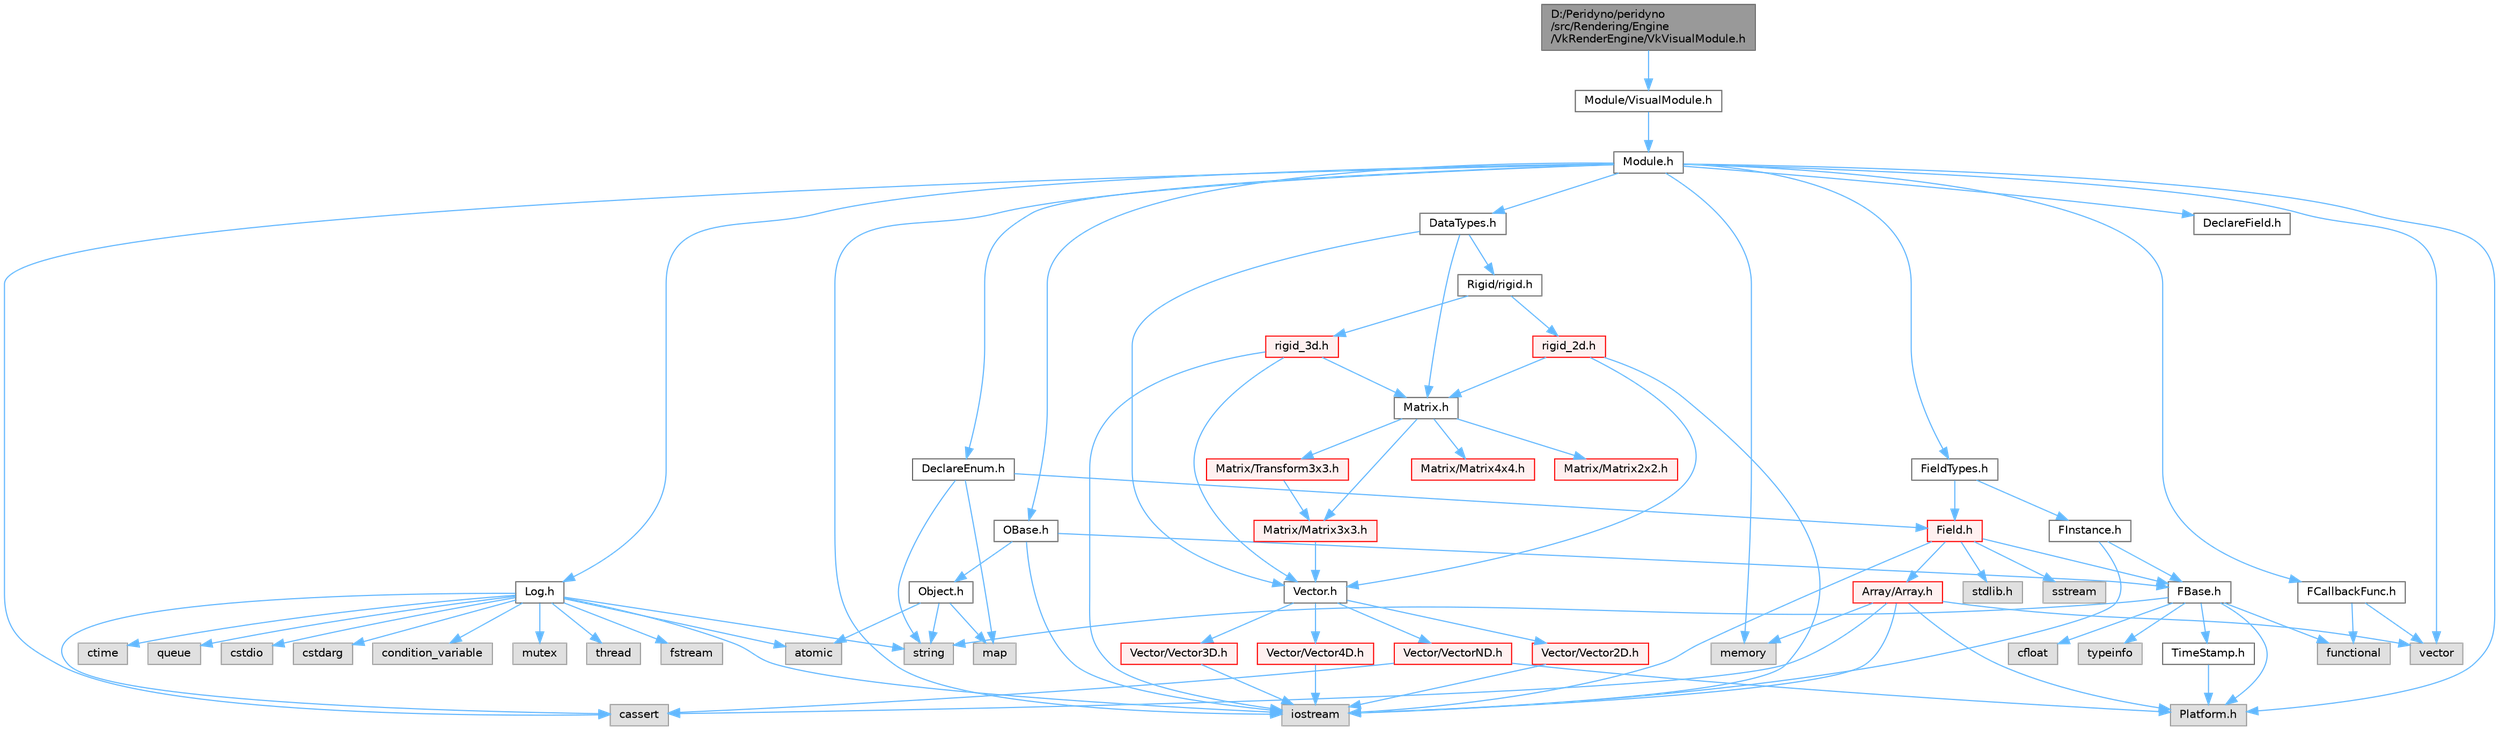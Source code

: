 digraph "D:/Peridyno/peridyno/src/Rendering/Engine/VkRenderEngine/VkVisualModule.h"
{
 // LATEX_PDF_SIZE
  bgcolor="transparent";
  edge [fontname=Helvetica,fontsize=10,labelfontname=Helvetica,labelfontsize=10];
  node [fontname=Helvetica,fontsize=10,shape=box,height=0.2,width=0.4];
  Node1 [id="Node000001",label="D:/Peridyno/peridyno\l/src/Rendering/Engine\l/VkRenderEngine/VkVisualModule.h",height=0.2,width=0.4,color="gray40", fillcolor="grey60", style="filled", fontcolor="black",tooltip=" "];
  Node1 -> Node2 [id="edge1_Node000001_Node000002",color="steelblue1",style="solid",tooltip=" "];
  Node2 [id="Node000002",label="Module/VisualModule.h",height=0.2,width=0.4,color="grey40", fillcolor="white", style="filled",URL="$_visual_module_8h.html",tooltip=" "];
  Node2 -> Node3 [id="edge2_Node000002_Node000003",color="steelblue1",style="solid",tooltip=" "];
  Node3 [id="Node000003",label="Module.h",height=0.2,width=0.4,color="grey40", fillcolor="white", style="filled",URL="$_module_8h.html",tooltip=" "];
  Node3 -> Node4 [id="edge3_Node000003_Node000004",color="steelblue1",style="solid",tooltip=" "];
  Node4 [id="Node000004",label="Platform.h",height=0.2,width=0.4,color="grey60", fillcolor="#E0E0E0", style="filled",tooltip=" "];
  Node3 -> Node5 [id="edge4_Node000003_Node000005",color="steelblue1",style="solid",tooltip=" "];
  Node5 [id="Node000005",label="memory",height=0.2,width=0.4,color="grey60", fillcolor="#E0E0E0", style="filled",tooltip=" "];
  Node3 -> Node6 [id="edge5_Node000003_Node000006",color="steelblue1",style="solid",tooltip=" "];
  Node6 [id="Node000006",label="vector",height=0.2,width=0.4,color="grey60", fillcolor="#E0E0E0", style="filled",tooltip=" "];
  Node3 -> Node7 [id="edge6_Node000003_Node000007",color="steelblue1",style="solid",tooltip=" "];
  Node7 [id="Node000007",label="cassert",height=0.2,width=0.4,color="grey60", fillcolor="#E0E0E0", style="filled",tooltip=" "];
  Node3 -> Node8 [id="edge7_Node000003_Node000008",color="steelblue1",style="solid",tooltip=" "];
  Node8 [id="Node000008",label="iostream",height=0.2,width=0.4,color="grey60", fillcolor="#E0E0E0", style="filled",tooltip=" "];
  Node3 -> Node9 [id="edge8_Node000003_Node000009",color="steelblue1",style="solid",tooltip=" "];
  Node9 [id="Node000009",label="OBase.h",height=0.2,width=0.4,color="grey40", fillcolor="white", style="filled",URL="$_o_base_8h.html",tooltip=" "];
  Node9 -> Node8 [id="edge9_Node000009_Node000008",color="steelblue1",style="solid",tooltip=" "];
  Node9 -> Node10 [id="edge10_Node000009_Node000010",color="steelblue1",style="solid",tooltip=" "];
  Node10 [id="Node000010",label="FBase.h",height=0.2,width=0.4,color="grey40", fillcolor="white", style="filled",URL="$_f_base_8h.html",tooltip=" "];
  Node10 -> Node4 [id="edge11_Node000010_Node000004",color="steelblue1",style="solid",tooltip=" "];
  Node10 -> Node11 [id="edge12_Node000010_Node000011",color="steelblue1",style="solid",tooltip=" "];
  Node11 [id="Node000011",label="TimeStamp.h",height=0.2,width=0.4,color="grey40", fillcolor="white", style="filled",URL="$_time_stamp_8h.html",tooltip=" "];
  Node11 -> Node4 [id="edge13_Node000011_Node000004",color="steelblue1",style="solid",tooltip=" "];
  Node10 -> Node12 [id="edge14_Node000010_Node000012",color="steelblue1",style="solid",tooltip=" "];
  Node12 [id="Node000012",label="typeinfo",height=0.2,width=0.4,color="grey60", fillcolor="#E0E0E0", style="filled",tooltip=" "];
  Node10 -> Node13 [id="edge15_Node000010_Node000013",color="steelblue1",style="solid",tooltip=" "];
  Node13 [id="Node000013",label="string",height=0.2,width=0.4,color="grey60", fillcolor="#E0E0E0", style="filled",tooltip=" "];
  Node10 -> Node14 [id="edge16_Node000010_Node000014",color="steelblue1",style="solid",tooltip=" "];
  Node14 [id="Node000014",label="functional",height=0.2,width=0.4,color="grey60", fillcolor="#E0E0E0", style="filled",tooltip=" "];
  Node10 -> Node15 [id="edge17_Node000010_Node000015",color="steelblue1",style="solid",tooltip=" "];
  Node15 [id="Node000015",label="cfloat",height=0.2,width=0.4,color="grey60", fillcolor="#E0E0E0", style="filled",tooltip=" "];
  Node9 -> Node16 [id="edge18_Node000009_Node000016",color="steelblue1",style="solid",tooltip=" "];
  Node16 [id="Node000016",label="Object.h",height=0.2,width=0.4,color="grey40", fillcolor="white", style="filled",URL="$_object_8h.html",tooltip=" "];
  Node16 -> Node13 [id="edge19_Node000016_Node000013",color="steelblue1",style="solid",tooltip=" "];
  Node16 -> Node17 [id="edge20_Node000016_Node000017",color="steelblue1",style="solid",tooltip=" "];
  Node17 [id="Node000017",label="atomic",height=0.2,width=0.4,color="grey60", fillcolor="#E0E0E0", style="filled",tooltip=" "];
  Node16 -> Node18 [id="edge21_Node000016_Node000018",color="steelblue1",style="solid",tooltip=" "];
  Node18 [id="Node000018",label="map",height=0.2,width=0.4,color="grey60", fillcolor="#E0E0E0", style="filled",tooltip=" "];
  Node3 -> Node19 [id="edge22_Node000003_Node000019",color="steelblue1",style="solid",tooltip=" "];
  Node19 [id="Node000019",label="Log.h",height=0.2,width=0.4,color="grey40", fillcolor="white", style="filled",URL="$_log_8h.html",tooltip=" "];
  Node19 -> Node20 [id="edge23_Node000019_Node000020",color="steelblue1",style="solid",tooltip=" "];
  Node20 [id="Node000020",label="mutex",height=0.2,width=0.4,color="grey60", fillcolor="#E0E0E0", style="filled",tooltip=" "];
  Node19 -> Node21 [id="edge24_Node000019_Node000021",color="steelblue1",style="solid",tooltip=" "];
  Node21 [id="Node000021",label="thread",height=0.2,width=0.4,color="grey60", fillcolor="#E0E0E0", style="filled",tooltip=" "];
  Node19 -> Node13 [id="edge25_Node000019_Node000013",color="steelblue1",style="solid",tooltip=" "];
  Node19 -> Node22 [id="edge26_Node000019_Node000022",color="steelblue1",style="solid",tooltip=" "];
  Node22 [id="Node000022",label="fstream",height=0.2,width=0.4,color="grey60", fillcolor="#E0E0E0", style="filled",tooltip=" "];
  Node19 -> Node8 [id="edge27_Node000019_Node000008",color="steelblue1",style="solid",tooltip=" "];
  Node19 -> Node23 [id="edge28_Node000019_Node000023",color="steelblue1",style="solid",tooltip=" "];
  Node23 [id="Node000023",label="ctime",height=0.2,width=0.4,color="grey60", fillcolor="#E0E0E0", style="filled",tooltip=" "];
  Node19 -> Node24 [id="edge29_Node000019_Node000024",color="steelblue1",style="solid",tooltip=" "];
  Node24 [id="Node000024",label="queue",height=0.2,width=0.4,color="grey60", fillcolor="#E0E0E0", style="filled",tooltip=" "];
  Node19 -> Node25 [id="edge30_Node000019_Node000025",color="steelblue1",style="solid",tooltip=" "];
  Node25 [id="Node000025",label="cstdio",height=0.2,width=0.4,color="grey60", fillcolor="#E0E0E0", style="filled",tooltip=" "];
  Node19 -> Node7 [id="edge31_Node000019_Node000007",color="steelblue1",style="solid",tooltip=" "];
  Node19 -> Node26 [id="edge32_Node000019_Node000026",color="steelblue1",style="solid",tooltip=" "];
  Node26 [id="Node000026",label="cstdarg",height=0.2,width=0.4,color="grey60", fillcolor="#E0E0E0", style="filled",tooltip=" "];
  Node19 -> Node17 [id="edge33_Node000019_Node000017",color="steelblue1",style="solid",tooltip=" "];
  Node19 -> Node27 [id="edge34_Node000019_Node000027",color="steelblue1",style="solid",tooltip=" "];
  Node27 [id="Node000027",label="condition_variable",height=0.2,width=0.4,color="grey60", fillcolor="#E0E0E0", style="filled",tooltip=" "];
  Node3 -> Node28 [id="edge35_Node000003_Node000028",color="steelblue1",style="solid",tooltip=" "];
  Node28 [id="Node000028",label="DataTypes.h",height=0.2,width=0.4,color="grey40", fillcolor="white", style="filled",URL="$_data_types_8h.html",tooltip=" "];
  Node28 -> Node29 [id="edge36_Node000028_Node000029",color="steelblue1",style="solid",tooltip=" "];
  Node29 [id="Node000029",label="Vector.h",height=0.2,width=0.4,color="grey40", fillcolor="white", style="filled",URL="$_vector_8h.html",tooltip=" "];
  Node29 -> Node30 [id="edge37_Node000029_Node000030",color="steelblue1",style="solid",tooltip=" "];
  Node30 [id="Node000030",label="Vector/Vector2D.h",height=0.2,width=0.4,color="red", fillcolor="#FFF0F0", style="filled",URL="$_vector2_d_8h.html",tooltip=" "];
  Node30 -> Node8 [id="edge38_Node000030_Node000008",color="steelblue1",style="solid",tooltip=" "];
  Node29 -> Node36 [id="edge39_Node000029_Node000036",color="steelblue1",style="solid",tooltip=" "];
  Node36 [id="Node000036",label="Vector/Vector3D.h",height=0.2,width=0.4,color="red", fillcolor="#FFF0F0", style="filled",URL="$_vector3_d_8h.html",tooltip=" "];
  Node36 -> Node8 [id="edge40_Node000036_Node000008",color="steelblue1",style="solid",tooltip=" "];
  Node29 -> Node39 [id="edge41_Node000029_Node000039",color="steelblue1",style="solid",tooltip=" "];
  Node39 [id="Node000039",label="Vector/Vector4D.h",height=0.2,width=0.4,color="red", fillcolor="#FFF0F0", style="filled",URL="$_vector4_d_8h.html",tooltip=" "];
  Node39 -> Node8 [id="edge42_Node000039_Node000008",color="steelblue1",style="solid",tooltip=" "];
  Node29 -> Node42 [id="edge43_Node000029_Node000042",color="steelblue1",style="solid",tooltip=" "];
  Node42 [id="Node000042",label="Vector/VectorND.h",height=0.2,width=0.4,color="red", fillcolor="#FFF0F0", style="filled",URL="$_vector_n_d_8h.html",tooltip=" "];
  Node42 -> Node7 [id="edge44_Node000042_Node000007",color="steelblue1",style="solid",tooltip=" "];
  Node42 -> Node4 [id="edge45_Node000042_Node000004",color="steelblue1",style="solid",tooltip=" "];
  Node28 -> Node48 [id="edge46_Node000028_Node000048",color="steelblue1",style="solid",tooltip=" "];
  Node48 [id="Node000048",label="Matrix.h",height=0.2,width=0.4,color="grey40", fillcolor="white", style="filled",URL="$_matrix_8h.html",tooltip=" "];
  Node48 -> Node49 [id="edge47_Node000048_Node000049",color="steelblue1",style="solid",tooltip=" "];
  Node49 [id="Node000049",label="Matrix/Matrix2x2.h",height=0.2,width=0.4,color="red", fillcolor="#FFF0F0", style="filled",URL="$_matrix2x2_8h.html",tooltip=" "];
  Node48 -> Node54 [id="edge48_Node000048_Node000054",color="steelblue1",style="solid",tooltip=" "];
  Node54 [id="Node000054",label="Matrix/Matrix3x3.h",height=0.2,width=0.4,color="red", fillcolor="#FFF0F0", style="filled",URL="$_matrix3x3_8h.html",tooltip=" "];
  Node54 -> Node29 [id="edge49_Node000054_Node000029",color="steelblue1",style="solid",tooltip=" "];
  Node48 -> Node57 [id="edge50_Node000048_Node000057",color="steelblue1",style="solid",tooltip=" "];
  Node57 [id="Node000057",label="Matrix/Matrix4x4.h",height=0.2,width=0.4,color="red", fillcolor="#FFF0F0", style="filled",URL="$_matrix4x4_8h.html",tooltip=" "];
  Node48 -> Node60 [id="edge51_Node000048_Node000060",color="steelblue1",style="solid",tooltip=" "];
  Node60 [id="Node000060",label="Matrix/Transform3x3.h",height=0.2,width=0.4,color="red", fillcolor="#FFF0F0", style="filled",URL="$_transform3x3_8h.html",tooltip=" "];
  Node60 -> Node54 [id="edge52_Node000060_Node000054",color="steelblue1",style="solid",tooltip=" "];
  Node28 -> Node65 [id="edge53_Node000028_Node000065",color="steelblue1",style="solid",tooltip=" "];
  Node65 [id="Node000065",label="Rigid/rigid.h",height=0.2,width=0.4,color="grey40", fillcolor="white", style="filled",URL="$rigid_8h.html",tooltip=" "];
  Node65 -> Node66 [id="edge54_Node000065_Node000066",color="steelblue1",style="solid",tooltip=" "];
  Node66 [id="Node000066",label="rigid_2d.h",height=0.2,width=0.4,color="red", fillcolor="#FFF0F0", style="filled",URL="$rigid__2d_8h.html",tooltip=" "];
  Node66 -> Node8 [id="edge55_Node000066_Node000008",color="steelblue1",style="solid",tooltip=" "];
  Node66 -> Node29 [id="edge56_Node000066_Node000029",color="steelblue1",style="solid",tooltip=" "];
  Node66 -> Node48 [id="edge57_Node000066_Node000048",color="steelblue1",style="solid",tooltip=" "];
  Node65 -> Node68 [id="edge58_Node000065_Node000068",color="steelblue1",style="solid",tooltip=" "];
  Node68 [id="Node000068",label="rigid_3d.h",height=0.2,width=0.4,color="red", fillcolor="#FFF0F0", style="filled",URL="$rigid__3d_8h.html",tooltip=" "];
  Node68 -> Node8 [id="edge59_Node000068_Node000008",color="steelblue1",style="solid",tooltip=" "];
  Node68 -> Node29 [id="edge60_Node000068_Node000029",color="steelblue1",style="solid",tooltip=" "];
  Node68 -> Node48 [id="edge61_Node000068_Node000048",color="steelblue1",style="solid",tooltip=" "];
  Node3 -> Node69 [id="edge62_Node000003_Node000069",color="steelblue1",style="solid",tooltip=" "];
  Node69 [id="Node000069",label="DeclareEnum.h",height=0.2,width=0.4,color="grey40", fillcolor="white", style="filled",URL="$_declare_enum_8h.html",tooltip=" "];
  Node69 -> Node18 [id="edge63_Node000069_Node000018",color="steelblue1",style="solid",tooltip=" "];
  Node69 -> Node13 [id="edge64_Node000069_Node000013",color="steelblue1",style="solid",tooltip=" "];
  Node69 -> Node70 [id="edge65_Node000069_Node000070",color="steelblue1",style="solid",tooltip=" "];
  Node70 [id="Node000070",label="Field.h",height=0.2,width=0.4,color="red", fillcolor="#FFF0F0", style="filled",URL="$_field_8h.html",tooltip=" "];
  Node70 -> Node8 [id="edge66_Node000070_Node000008",color="steelblue1",style="solid",tooltip=" "];
  Node70 -> Node71 [id="edge67_Node000070_Node000071",color="steelblue1",style="solid",tooltip=" "];
  Node71 [id="Node000071",label="stdlib.h",height=0.2,width=0.4,color="grey60", fillcolor="#E0E0E0", style="filled",tooltip=" "];
  Node70 -> Node72 [id="edge68_Node000070_Node000072",color="steelblue1",style="solid",tooltip=" "];
  Node72 [id="Node000072",label="sstream",height=0.2,width=0.4,color="grey60", fillcolor="#E0E0E0", style="filled",tooltip=" "];
  Node70 -> Node10 [id="edge69_Node000070_Node000010",color="steelblue1",style="solid",tooltip=" "];
  Node70 -> Node73 [id="edge70_Node000070_Node000073",color="steelblue1",style="solid",tooltip=" "];
  Node73 [id="Node000073",label="Array/Array.h",height=0.2,width=0.4,color="red", fillcolor="#FFF0F0", style="filled",URL="$_array_8h.html",tooltip=" "];
  Node73 -> Node4 [id="edge71_Node000073_Node000004",color="steelblue1",style="solid",tooltip=" "];
  Node73 -> Node7 [id="edge72_Node000073_Node000007",color="steelblue1",style="solid",tooltip=" "];
  Node73 -> Node6 [id="edge73_Node000073_Node000006",color="steelblue1",style="solid",tooltip=" "];
  Node73 -> Node8 [id="edge74_Node000073_Node000008",color="steelblue1",style="solid",tooltip=" "];
  Node73 -> Node5 [id="edge75_Node000073_Node000005",color="steelblue1",style="solid",tooltip=" "];
  Node3 -> Node84 [id="edge76_Node000003_Node000084",color="steelblue1",style="solid",tooltip=" "];
  Node84 [id="Node000084",label="DeclareField.h",height=0.2,width=0.4,color="grey40", fillcolor="white", style="filled",URL="$_declare_field_8h.html",tooltip=" "];
  Node3 -> Node85 [id="edge77_Node000003_Node000085",color="steelblue1",style="solid",tooltip=" "];
  Node85 [id="Node000085",label="FCallbackFunc.h",height=0.2,width=0.4,color="grey40", fillcolor="white", style="filled",URL="$_f_callback_func_8h.html",tooltip=" "];
  Node85 -> Node6 [id="edge78_Node000085_Node000006",color="steelblue1",style="solid",tooltip=" "];
  Node85 -> Node14 [id="edge79_Node000085_Node000014",color="steelblue1",style="solid",tooltip=" "];
  Node3 -> Node86 [id="edge80_Node000003_Node000086",color="steelblue1",style="solid",tooltip=" "];
  Node86 [id="Node000086",label="FieldTypes.h",height=0.2,width=0.4,color="grey40", fillcolor="white", style="filled",URL="$_field_types_8h.html",tooltip=" "];
  Node86 -> Node70 [id="edge81_Node000086_Node000070",color="steelblue1",style="solid",tooltip=" "];
  Node86 -> Node87 [id="edge82_Node000086_Node000087",color="steelblue1",style="solid",tooltip=" "];
  Node87 [id="Node000087",label="FInstance.h",height=0.2,width=0.4,color="grey40", fillcolor="white", style="filled",URL="$_f_instance_8h.html",tooltip=" "];
  Node87 -> Node8 [id="edge83_Node000087_Node000008",color="steelblue1",style="solid",tooltip=" "];
  Node87 -> Node10 [id="edge84_Node000087_Node000010",color="steelblue1",style="solid",tooltip=" "];
}
